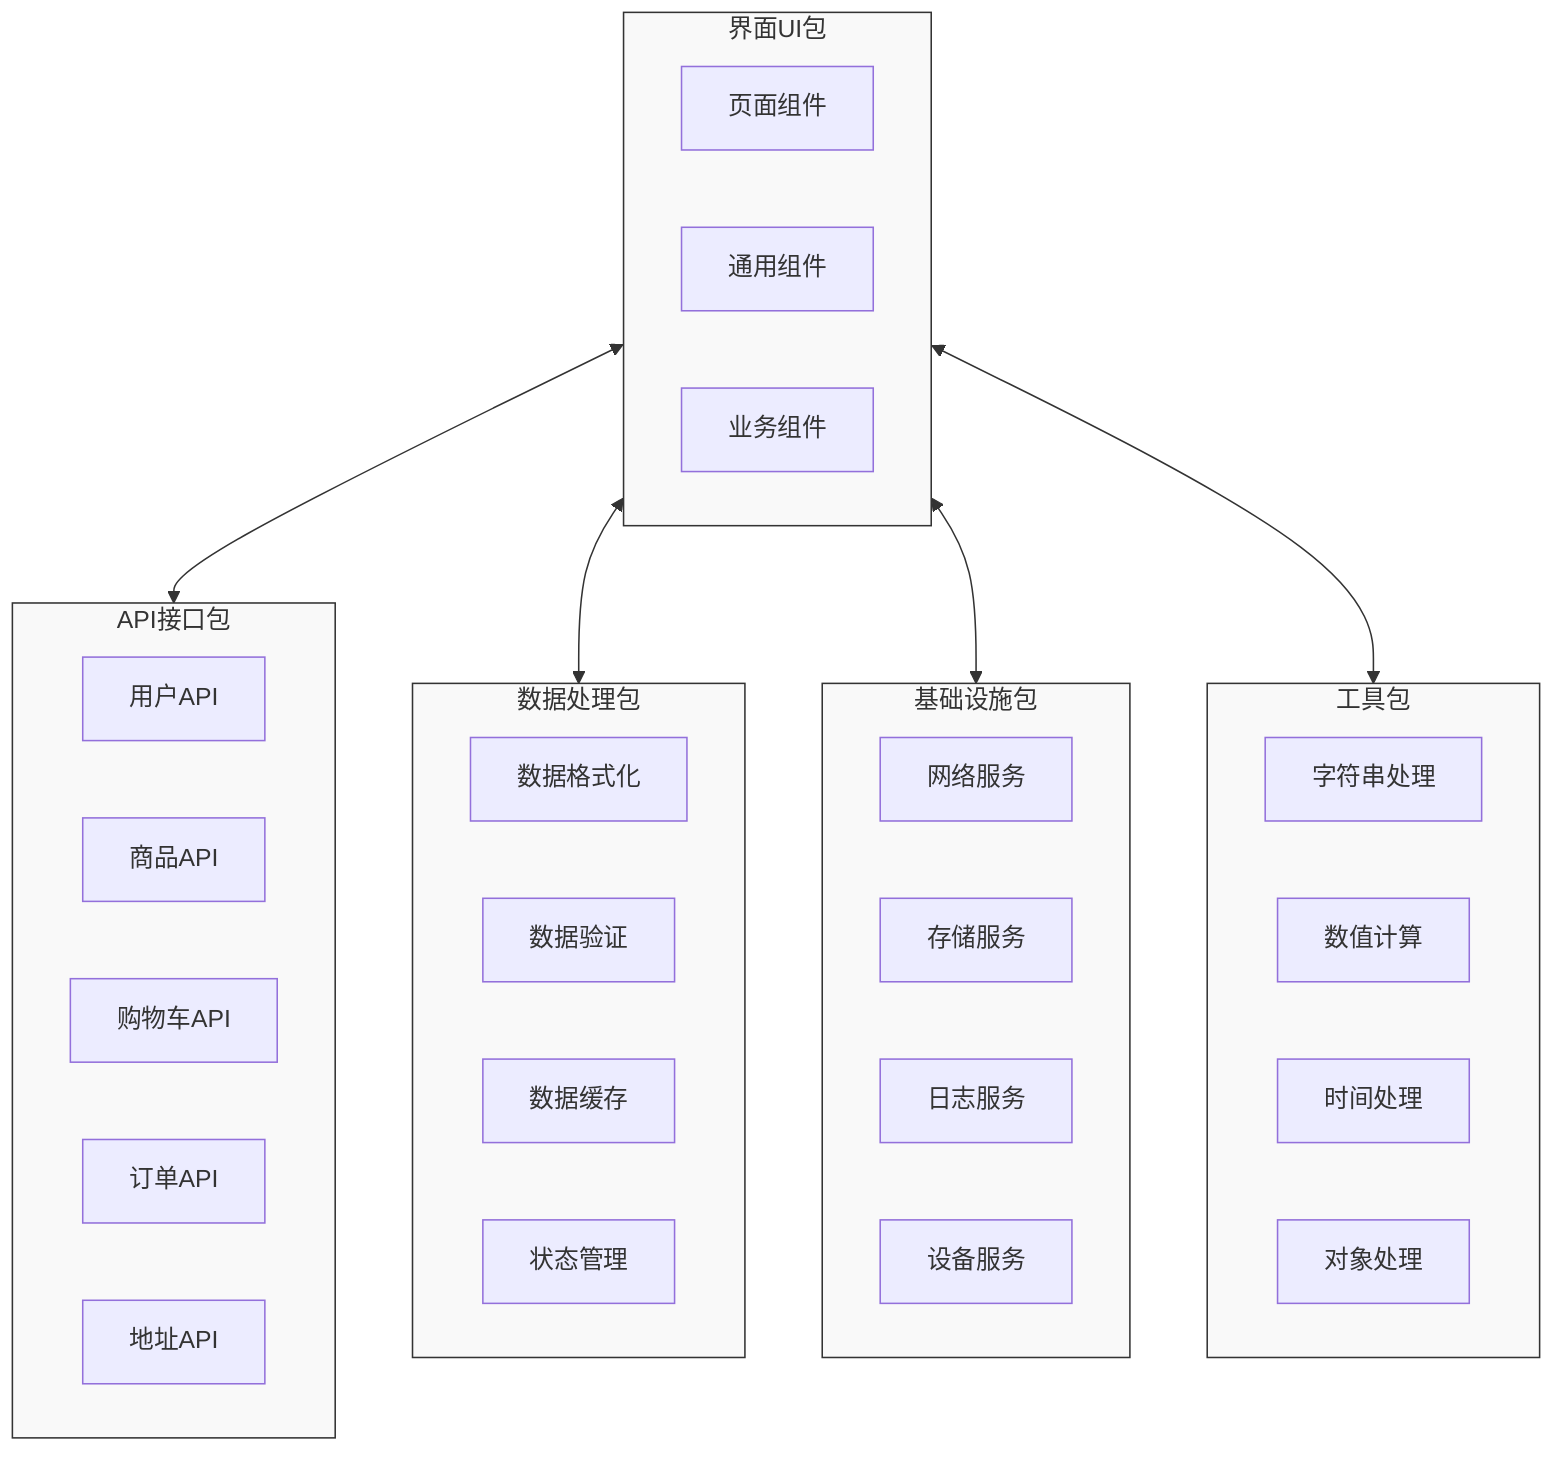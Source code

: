 flowchart TB
    %% 定义节点和子节点
    subgraph UIPackage["界面UI包"]
        UI1["页面组件"]
        UI2["通用组件"]
        UI3["业务组件"]
    end

    subgraph APIPackage["API接口包"]
        API1["用户API"]
        API2["商品API"]
        API3["购物车API"]
        API4["订单API"]
        API5["地址API"]
    end

    subgraph DataPackage["数据处理包"]
        Data1["数据格式化"]
        Data2["数据验证"]
        Data3["数据缓存"]
        Data4["状态管理"]
    end

    subgraph InfraPackage["基础设施包"]
        Infra1["网络服务"]
        Infra2["存储服务"]
        Infra3["日志服务"]
        Infra4["设备服务"]
    end

    subgraph UtilPackage["工具包"]
        Util1["字符串处理"]
        Util2["数值计算"]
        Util3["时间处理"]
        Util4["对象处理"]
    end

    %% 定义连接关系
    UIPackage <--> APIPackage
    UIPackage <--> DataPackage
    UIPackage <--> InfraPackage
    UIPackage <--> UtilPackage

    %% 添加说明标签
    classDef packageClass fill:#f9f9f9,stroke:#333,stroke-width:1px;
    class UIPackage,APIPackage,DataPackage,InfraPackage,UtilPackage packageClass;